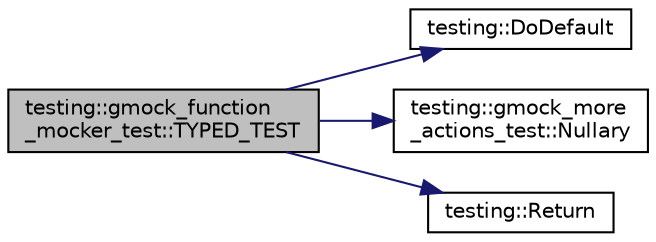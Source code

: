 digraph "testing::gmock_function_mocker_test::TYPED_TEST"
{
 // LATEX_PDF_SIZE
  bgcolor="transparent";
  edge [fontname="Helvetica",fontsize="10",labelfontname="Helvetica",labelfontsize="10"];
  node [fontname="Helvetica",fontsize="10",shape=record];
  rankdir="LR";
  Node1 [label="testing::gmock_function\l_mocker_test::TYPED_TEST",height=0.2,width=0.4,color="black", fillcolor="grey75", style="filled", fontcolor="black",tooltip=" "];
  Node1 -> Node2 [color="midnightblue",fontsize="10",style="solid",fontname="Helvetica"];
  Node2 [label="testing::DoDefault",height=0.2,width=0.4,color="black",URL="$namespacetesting.html#ae041df61ff61ccb9753ba15b4309e1a6",tooltip=" "];
  Node1 -> Node3 [color="midnightblue",fontsize="10",style="solid",fontname="Helvetica"];
  Node3 [label="testing::gmock_more\l_actions_test::Nullary",height=0.2,width=0.4,color="black",URL="$namespacetesting_1_1gmock__more__actions__test.html#acdd2dd80f777fdb770b513b63064ac19",tooltip=" "];
  Node1 -> Node4 [color="midnightblue",fontsize="10",style="solid",fontname="Helvetica"];
  Node4 [label="testing::Return",height=0.2,width=0.4,color="black",URL="$namespacetesting.html#af6d1c13e9376c77671e37545cd84359c",tooltip=" "];
}
